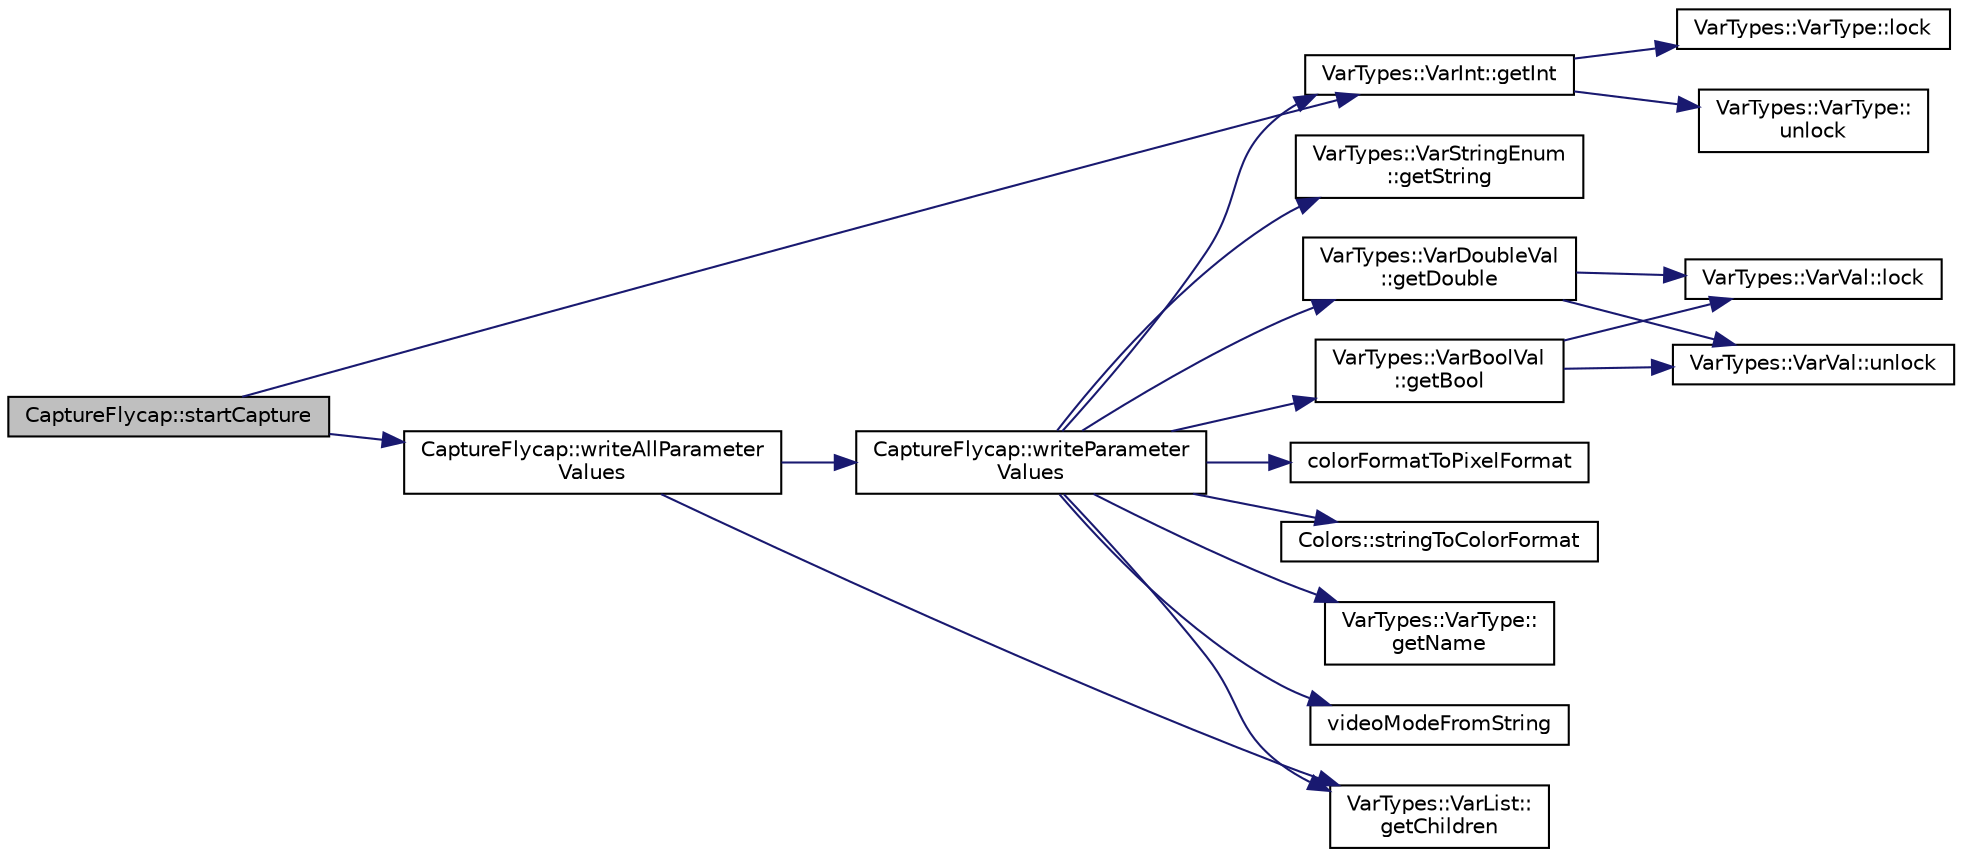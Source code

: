 digraph "CaptureFlycap::startCapture"
{
 // INTERACTIVE_SVG=YES
  edge [fontname="Helvetica",fontsize="10",labelfontname="Helvetica",labelfontsize="10"];
  node [fontname="Helvetica",fontsize="10",shape=record];
  rankdir="LR";
  Node1 [label="CaptureFlycap::startCapture",height=0.2,width=0.4,color="black", fillcolor="grey75", style="filled", fontcolor="black"];
  Node1 -> Node2 [color="midnightblue",fontsize="10",style="solid",fontname="Helvetica"];
  Node2 [label="VarTypes::VarInt::getInt",height=0.2,width=0.4,color="black", fillcolor="white", style="filled",URL="$d0/d6c/class_var_types_1_1_var_int.html#a28e54804076ef060827761e22e15ab1f"];
  Node2 -> Node3 [color="midnightblue",fontsize="10",style="solid",fontname="Helvetica"];
  Node3 [label="VarTypes::VarType::lock",height=0.2,width=0.4,color="black", fillcolor="white", style="filled",URL="$d4/d59/class_var_types_1_1_var_type.html#ae3cc30264a849e50988b92ed305d80d2"];
  Node2 -> Node4 [color="midnightblue",fontsize="10",style="solid",fontname="Helvetica"];
  Node4 [label="VarTypes::VarType::\lunlock",height=0.2,width=0.4,color="black", fillcolor="white", style="filled",URL="$d4/d59/class_var_types_1_1_var_type.html#aa879148410da333f6b9bf5c5e58fbad8"];
  Node1 -> Node5 [color="midnightblue",fontsize="10",style="solid",fontname="Helvetica"];
  Node5 [label="CaptureFlycap::writeAllParameter\lValues",height=0.2,width=0.4,color="black", fillcolor="white", style="filled",URL="$d0/de8/class_capture_flycap.html#a92d0fefd35e2070d98c943884b939068"];
  Node5 -> Node6 [color="midnightblue",fontsize="10",style="solid",fontname="Helvetica"];
  Node6 [label="VarTypes::VarList::\lgetChildren",height=0.2,width=0.4,color="black", fillcolor="white", style="filled",URL="$d1/d74/class_var_types_1_1_var_list.html#a1e8347e1bfa932c7f928effd55710462",tooltip="returns a vector of all children in the order that they occur in internally "];
  Node5 -> Node7 [color="midnightblue",fontsize="10",style="solid",fontname="Helvetica"];
  Node7 [label="CaptureFlycap::writeParameter\lValues",height=0.2,width=0.4,color="black", fillcolor="white", style="filled",URL="$d0/de8/class_capture_flycap.html#aa899b4340df6d7f12e5841cabdae0565"];
  Node7 -> Node8 [color="midnightblue",fontsize="10",style="solid",fontname="Helvetica"];
  Node8 [label="VarTypes::VarType::\lgetName",height=0.2,width=0.4,color="black", fillcolor="white", style="filled",URL="$d4/d59/class_var_types_1_1_var_type.html#a1b2c2afe68e503417551b47a643fb5c2",tooltip="Get the string label of this node. "];
  Node7 -> Node6 [color="midnightblue",fontsize="10",style="solid",fontname="Helvetica"];
  Node7 -> Node9 [color="midnightblue",fontsize="10",style="solid",fontname="Helvetica"];
  Node9 [label="videoModeFromString",height=0.2,width=0.4,color="black", fillcolor="white", style="filled",URL="$d3/d54/capture__flycap_8cpp.html#ab8805823ac20bc195e48a14626d3c00c"];
  Node7 -> Node10 [color="midnightblue",fontsize="10",style="solid",fontname="Helvetica"];
  Node10 [label="VarTypes::VarStringEnum\l::getString",height=0.2,width=0.4,color="black", fillcolor="white", style="filled",URL="$dc/d6f/class_var_types_1_1_var_string_enum.html#a9835be5d07c2f3d7e4dc28b900ad623b"];
  Node7 -> Node11 [color="midnightblue",fontsize="10",style="solid",fontname="Helvetica"];
  Node11 [label="VarTypes::VarBoolVal\l::getBool",height=0.2,width=0.4,color="black", fillcolor="white", style="filled",URL="$d8/d0a/class_var_types_1_1_var_bool_val.html#aa06eade87e8f3799adddde73001ba94b",tooltip="return the boolean value "];
  Node11 -> Node12 [color="midnightblue",fontsize="10",style="solid",fontname="Helvetica"];
  Node12 [label="VarTypes::VarVal::lock",height=0.2,width=0.4,color="black", fillcolor="white", style="filled",URL="$d6/de8/class_var_types_1_1_var_val.html#a687df377b593f5ab5ac0b26d22728d4a"];
  Node11 -> Node13 [color="midnightblue",fontsize="10",style="solid",fontname="Helvetica"];
  Node13 [label="VarTypes::VarVal::unlock",height=0.2,width=0.4,color="black", fillcolor="white", style="filled",URL="$d6/de8/class_var_types_1_1_var_val.html#a6f1d886beb58366ce6c157b224ff26f8"];
  Node7 -> Node2 [color="midnightblue",fontsize="10",style="solid",fontname="Helvetica"];
  Node7 -> Node14 [color="midnightblue",fontsize="10",style="solid",fontname="Helvetica"];
  Node14 [label="VarTypes::VarDoubleVal\l::getDouble",height=0.2,width=0.4,color="black", fillcolor="white", style="filled",URL="$db/d0f/class_var_types_1_1_var_double_val.html#aa5c9acfc3658e012d84481b9292a0b12",tooltip="get the value of this data-type "];
  Node14 -> Node12 [color="midnightblue",fontsize="10",style="solid",fontname="Helvetica"];
  Node14 -> Node13 [color="midnightblue",fontsize="10",style="solid",fontname="Helvetica"];
  Node7 -> Node15 [color="midnightblue",fontsize="10",style="solid",fontname="Helvetica"];
  Node15 [label="colorFormatToPixelFormat",height=0.2,width=0.4,color="black", fillcolor="white", style="filled",URL="$d3/d54/capture__flycap_8cpp.html#afe54557202551d9bb66d705fb2b7086c"];
  Node7 -> Node16 [color="midnightblue",fontsize="10",style="solid",fontname="Helvetica"];
  Node16 [label="Colors::stringToColorFormat",height=0.2,width=0.4,color="black", fillcolor="white", style="filled",URL="$d9/d36/class_colors.html#a09065d5dd12d9738bc35aadfd288d022"];
}
